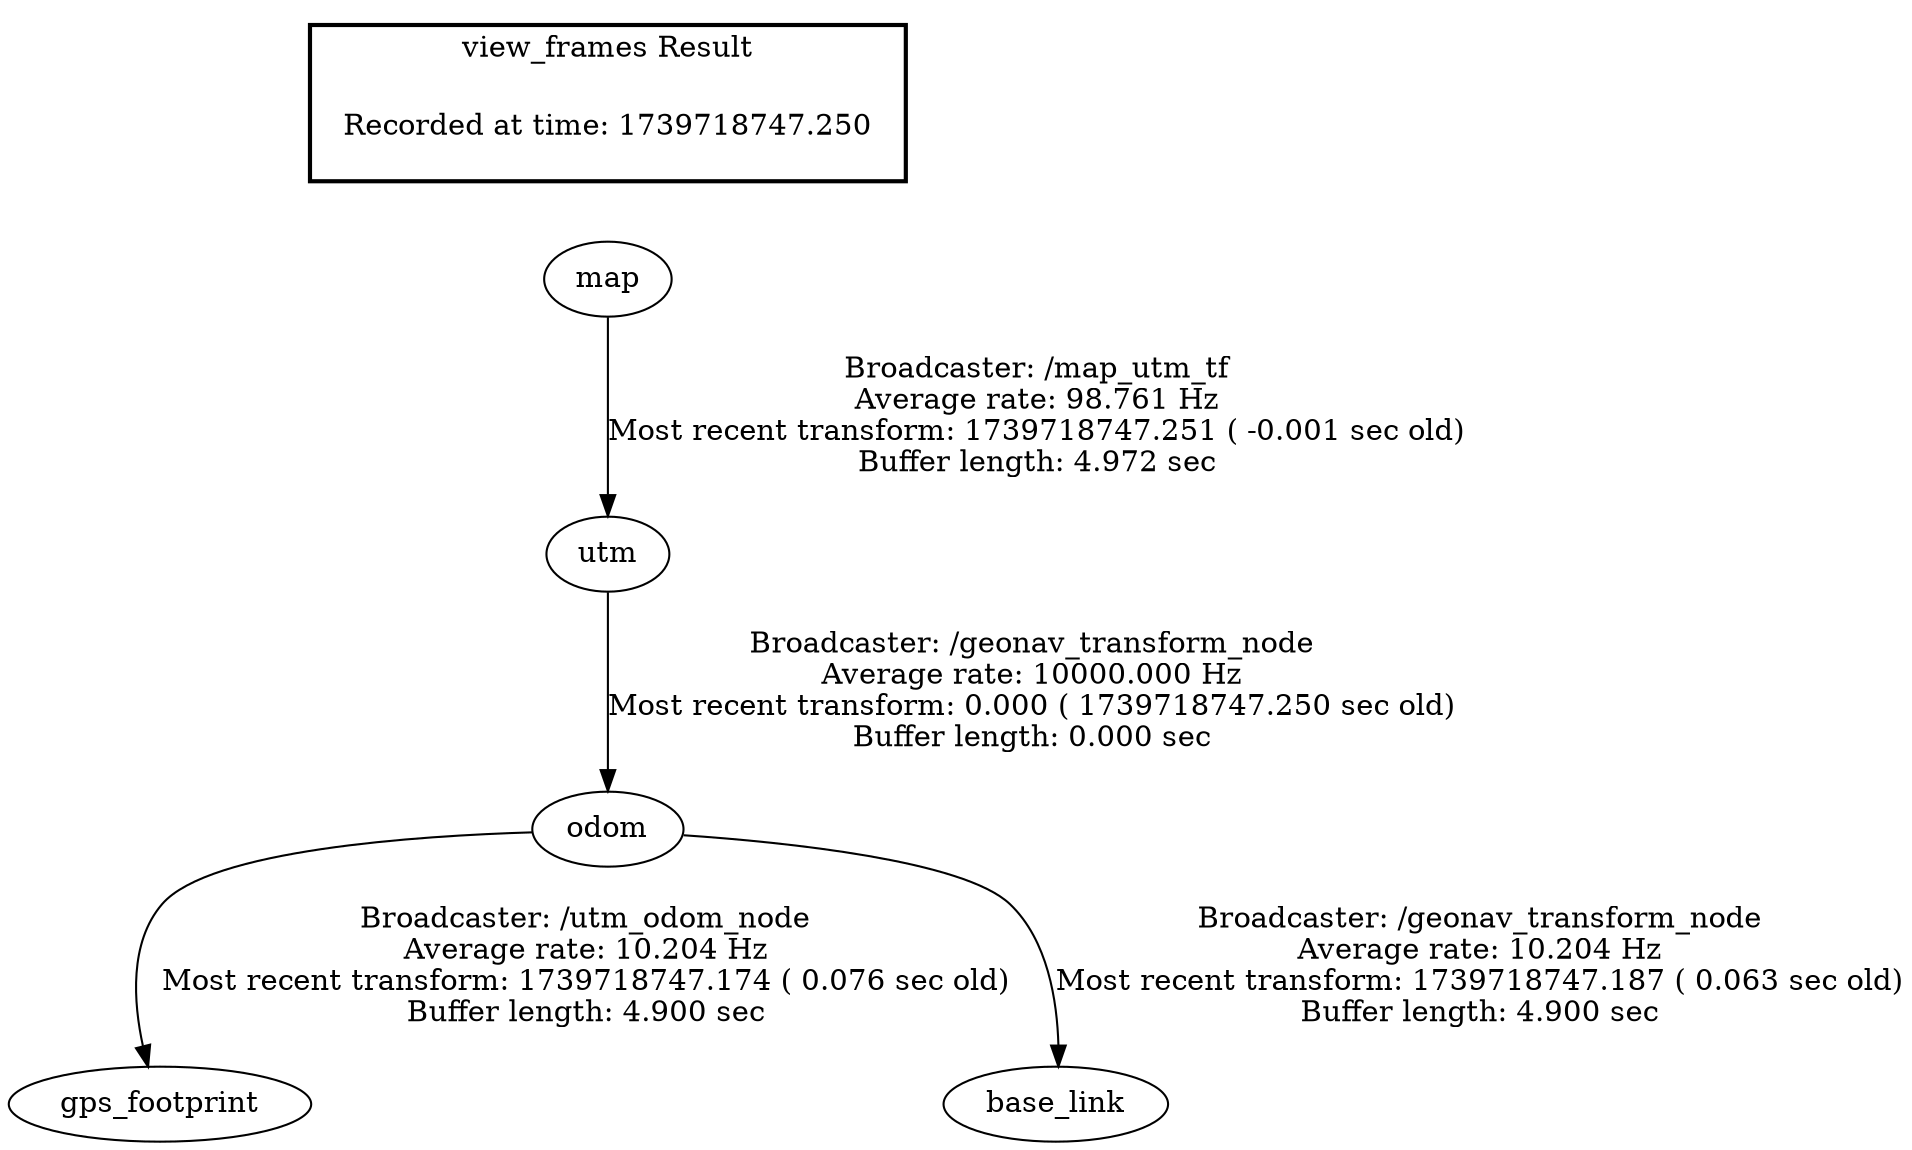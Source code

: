 digraph G {
"utm" -> "odom"[label="Broadcaster: /geonav_transform_node\nAverage rate: 10000.000 Hz\nMost recent transform: 0.000 ( 1739718747.250 sec old)\nBuffer length: 0.000 sec\n"];
"map" -> "utm"[label="Broadcaster: /map_utm_tf\nAverage rate: 98.761 Hz\nMost recent transform: 1739718747.251 ( -0.001 sec old)\nBuffer length: 4.972 sec\n"];
"odom" -> "gps_footprint"[label="Broadcaster: /utm_odom_node\nAverage rate: 10.204 Hz\nMost recent transform: 1739718747.174 ( 0.076 sec old)\nBuffer length: 4.900 sec\n"];
"odom" -> "base_link"[label="Broadcaster: /geonav_transform_node\nAverage rate: 10.204 Hz\nMost recent transform: 1739718747.187 ( 0.063 sec old)\nBuffer length: 4.900 sec\n"];
edge [style=invis];
 subgraph cluster_legend { style=bold; color=black; label ="view_frames Result";
"Recorded at time: 1739718747.250"[ shape=plaintext ] ;
 }->"map";
}
